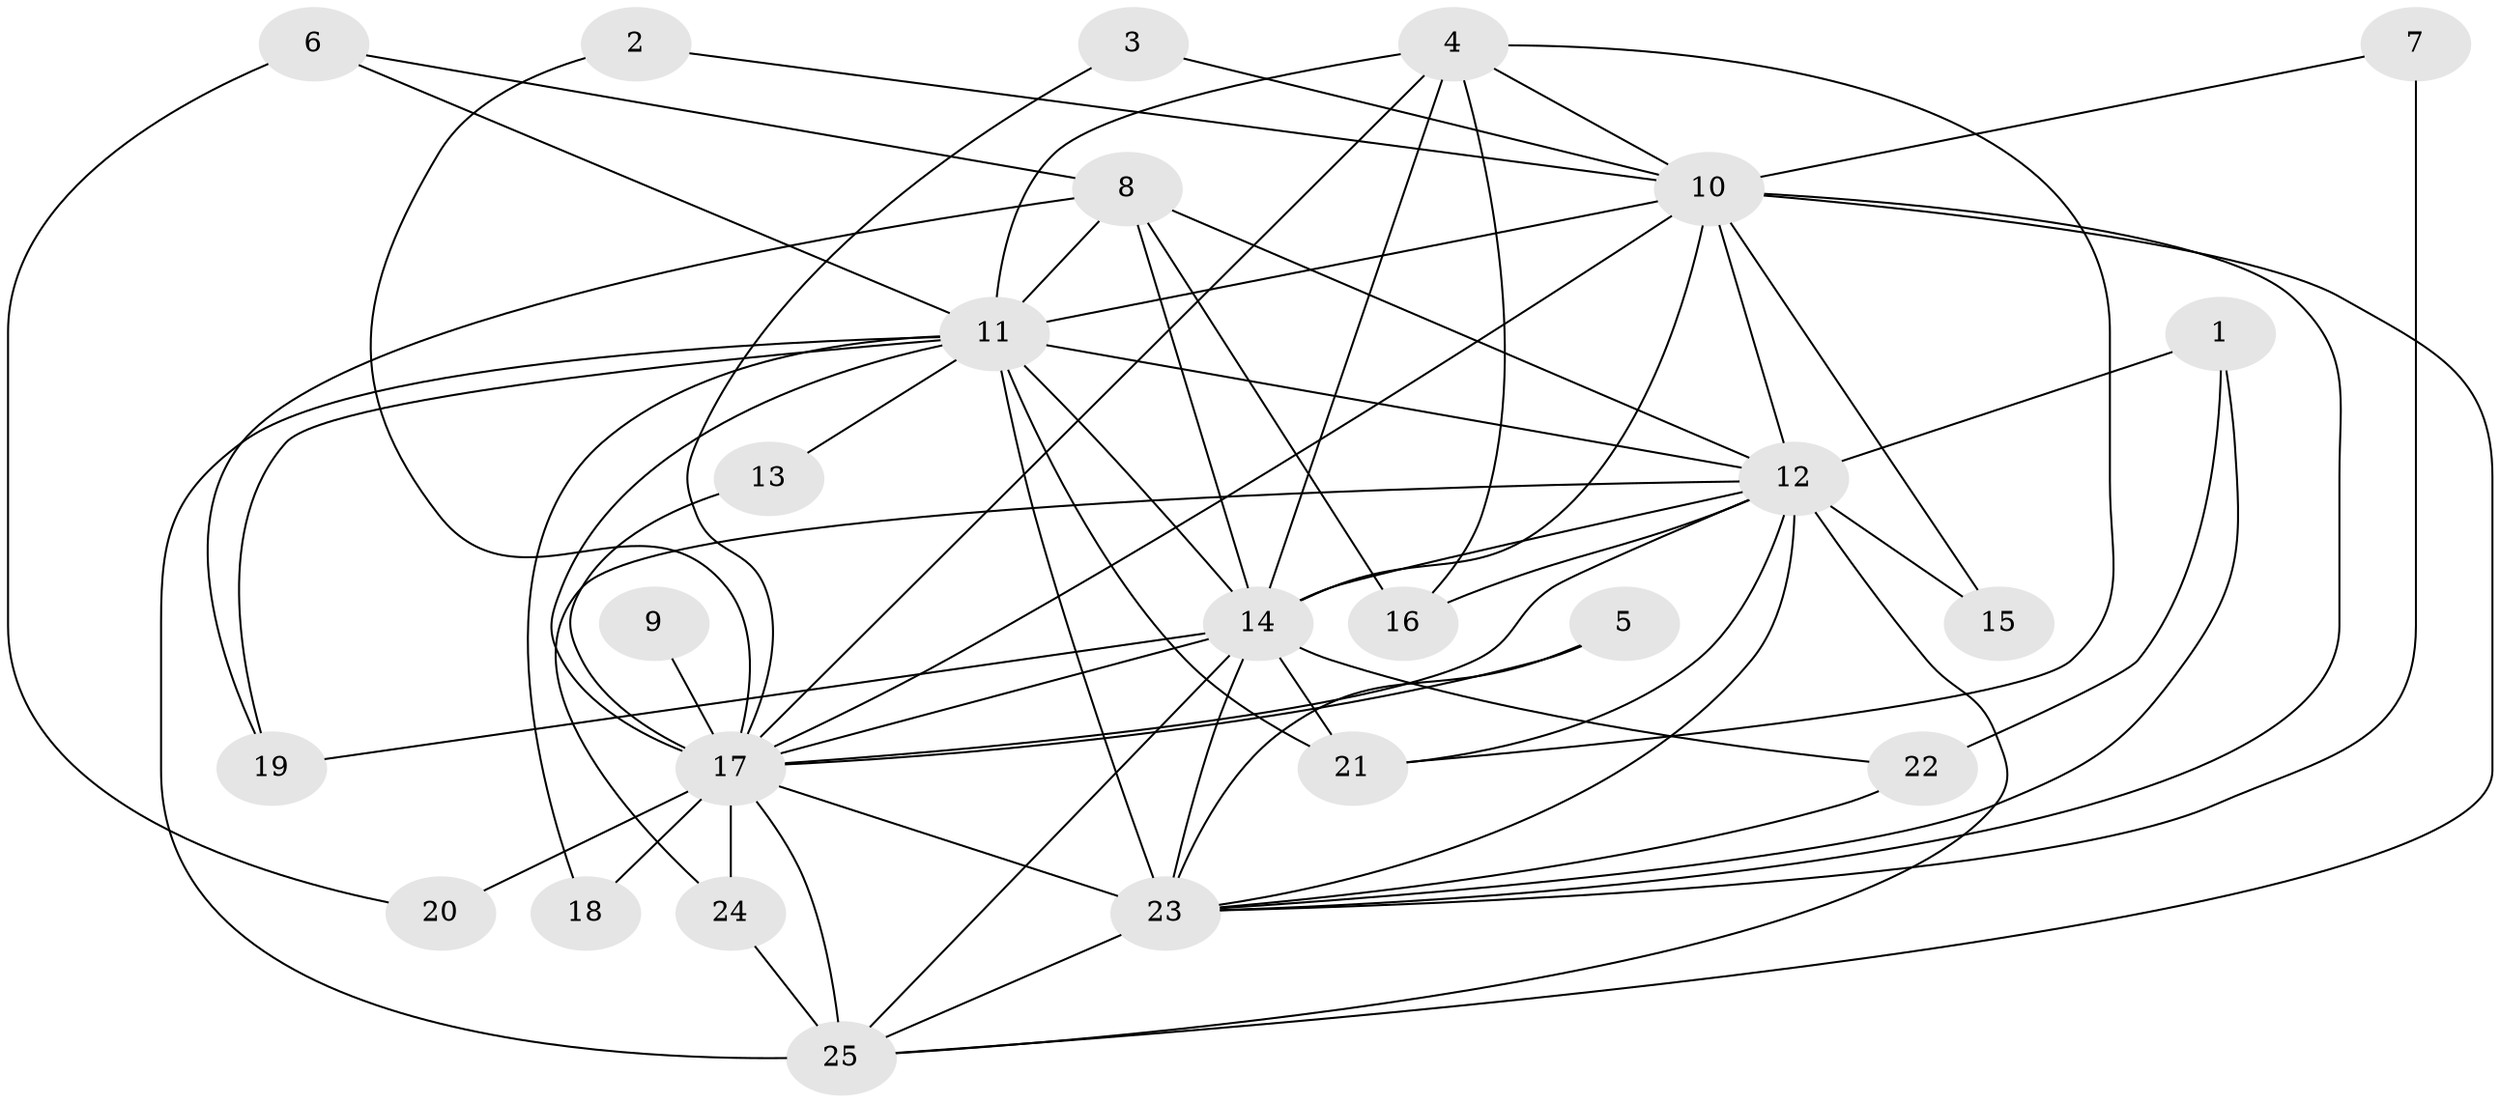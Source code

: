// original degree distribution, {14: 0.04918032786885246, 13: 0.01639344262295082, 16: 0.01639344262295082, 20: 0.01639344262295082, 24: 0.01639344262295082, 18: 0.01639344262295082, 17: 0.01639344262295082, 15: 0.01639344262295082, 5: 0.01639344262295082, 3: 0.19672131147540983, 4: 0.09836065573770492, 2: 0.5245901639344263}
// Generated by graph-tools (version 1.1) at 2025/36/03/04/25 23:36:22]
// undirected, 25 vertices, 65 edges
graph export_dot {
  node [color=gray90,style=filled];
  1;
  2;
  3;
  4;
  5;
  6;
  7;
  8;
  9;
  10;
  11;
  12;
  13;
  14;
  15;
  16;
  17;
  18;
  19;
  20;
  21;
  22;
  23;
  24;
  25;
  1 -- 12 [weight=1.0];
  1 -- 22 [weight=1.0];
  1 -- 23 [weight=1.0];
  2 -- 10 [weight=1.0];
  2 -- 17 [weight=1.0];
  3 -- 10 [weight=1.0];
  3 -- 17 [weight=1.0];
  4 -- 10 [weight=1.0];
  4 -- 11 [weight=2.0];
  4 -- 14 [weight=1.0];
  4 -- 16 [weight=1.0];
  4 -- 17 [weight=1.0];
  4 -- 21 [weight=1.0];
  5 -- 17 [weight=1.0];
  5 -- 23 [weight=1.0];
  6 -- 8 [weight=1.0];
  6 -- 11 [weight=2.0];
  6 -- 20 [weight=1.0];
  7 -- 10 [weight=1.0];
  7 -- 23 [weight=3.0];
  8 -- 11 [weight=1.0];
  8 -- 12 [weight=1.0];
  8 -- 14 [weight=1.0];
  8 -- 16 [weight=1.0];
  8 -- 19 [weight=1.0];
  9 -- 17 [weight=1.0];
  10 -- 11 [weight=5.0];
  10 -- 12 [weight=2.0];
  10 -- 14 [weight=1.0];
  10 -- 15 [weight=1.0];
  10 -- 17 [weight=1.0];
  10 -- 23 [weight=2.0];
  10 -- 25 [weight=1.0];
  11 -- 12 [weight=4.0];
  11 -- 13 [weight=1.0];
  11 -- 14 [weight=3.0];
  11 -- 17 [weight=5.0];
  11 -- 18 [weight=1.0];
  11 -- 19 [weight=2.0];
  11 -- 21 [weight=2.0];
  11 -- 23 [weight=8.0];
  11 -- 25 [weight=5.0];
  12 -- 14 [weight=1.0];
  12 -- 15 [weight=1.0];
  12 -- 16 [weight=1.0];
  12 -- 17 [weight=1.0];
  12 -- 21 [weight=1.0];
  12 -- 23 [weight=2.0];
  12 -- 24 [weight=1.0];
  12 -- 25 [weight=1.0];
  13 -- 17 [weight=1.0];
  14 -- 17 [weight=2.0];
  14 -- 19 [weight=1.0];
  14 -- 21 [weight=1.0];
  14 -- 22 [weight=1.0];
  14 -- 23 [weight=3.0];
  14 -- 25 [weight=2.0];
  17 -- 18 [weight=2.0];
  17 -- 20 [weight=2.0];
  17 -- 23 [weight=2.0];
  17 -- 24 [weight=1.0];
  17 -- 25 [weight=1.0];
  22 -- 23 [weight=1.0];
  23 -- 25 [weight=2.0];
  24 -- 25 [weight=1.0];
}
